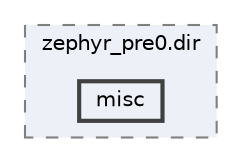 digraph "build/zephyr/CMakeFiles/zephyr_pre0.dir/misc"
{
 // LATEX_PDF_SIZE
  bgcolor="transparent";
  edge [fontname=Helvetica,fontsize=10,labelfontname=Helvetica,labelfontsize=10];
  node [fontname=Helvetica,fontsize=10,shape=box,height=0.2,width=0.4];
  compound=true
  subgraph clusterdir_30af03facfefc7cd0d9697f97cb353e2 {
    graph [ bgcolor="#edf0f7", pencolor="grey50", label="zephyr_pre0.dir", fontname=Helvetica,fontsize=10 style="filled,dashed", URL="dir_30af03facfefc7cd0d9697f97cb353e2.html",tooltip=""]
  dir_e0bd5cd423cceabaa02349f7a922a737 [label="misc", fillcolor="#edf0f7", color="grey25", style="filled,bold", URL="dir_e0bd5cd423cceabaa02349f7a922a737.html",tooltip=""];
  }
}
